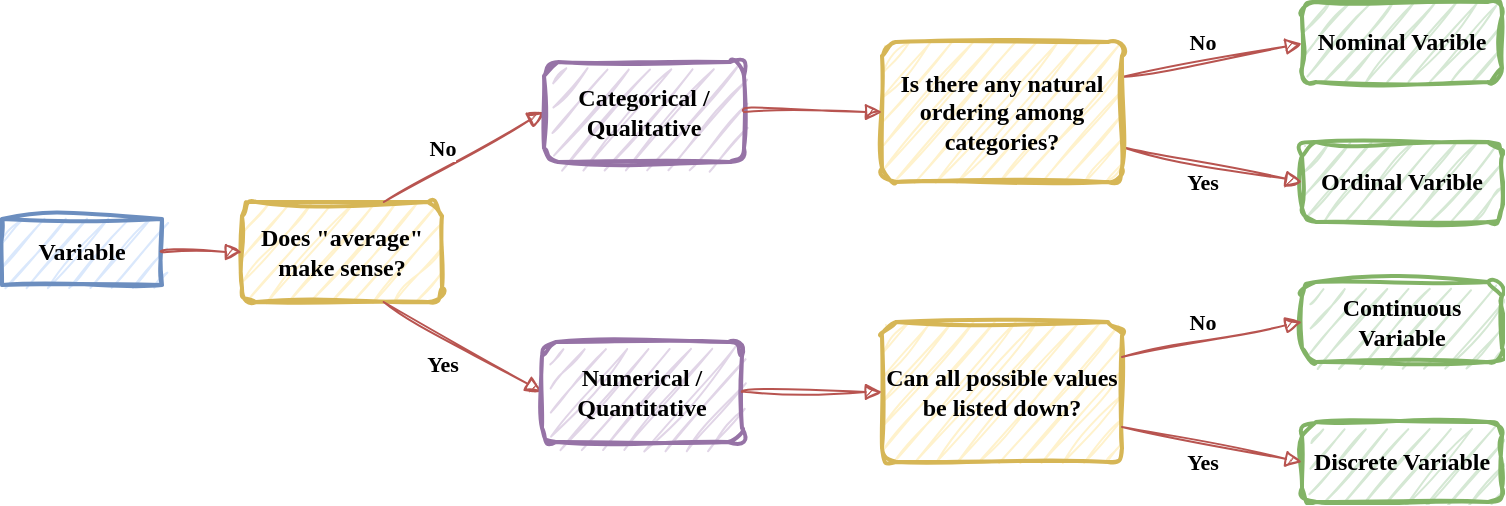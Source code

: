 <mxfile version="23.1.4" type="google">
  <diagram name="Page-1" id="3Ng40qzZv3XH2AlO-ION">
    <mxGraphModel grid="1" page="1" gridSize="10" guides="1" tooltips="1" connect="1" arrows="1" fold="1" pageScale="1" pageWidth="827" pageHeight="1169" math="0" shadow="0">
      <root>
        <mxCell id="0" />
        <mxCell id="1" parent="0" />
        <mxCell id="2" value="Variable" style="whiteSpace=wrap;strokeWidth=2;fillColor=#dae8fc;strokeColor=#6c8ebf;sketch=1;curveFitting=1;jiggle=2;fontFamily=Comic Sans MS;fontStyle=1" vertex="1" parent="1">
          <mxGeometry x="-40" y="108.5" width="80" height="33" as="geometry" />
        </mxCell>
        <mxCell id="3" value="Does &quot;average&quot; make sense?" style="rounded=1;absoluteArcSize=1;arcSize=14;whiteSpace=wrap;strokeWidth=2;fillColor=#fff2cc;strokeColor=#d6b656;sketch=1;curveFitting=1;jiggle=2;fontFamily=Comic Sans MS;fontStyle=1" vertex="1" parent="1">
          <mxGeometry x="80" y="100" width="100" height="50" as="geometry" />
        </mxCell>
        <mxCell id="5" value="Nominal Varible" style="rounded=1;absoluteArcSize=1;arcSize=14;whiteSpace=wrap;strokeWidth=2;fillColor=#d5e8d4;strokeColor=#82b366;sketch=1;curveFitting=1;jiggle=2;fontFamily=Comic Sans MS;fontStyle=1" vertex="1" parent="1">
          <mxGeometry x="610" width="100" height="40" as="geometry" />
        </mxCell>
        <mxCell id="6" value="Ordinal Varible" style="rounded=1;absoluteArcSize=1;arcSize=14;whiteSpace=wrap;strokeWidth=2;fillColor=#d5e8d4;strokeColor=#82b366;sketch=1;curveFitting=1;jiggle=2;fontFamily=Comic Sans MS;fontStyle=1" vertex="1" parent="1">
          <mxGeometry x="610" y="70" width="100" height="40" as="geometry" />
        </mxCell>
        <mxCell id="8" value="" style="curved=1;startArrow=none;endArrow=block;exitX=1.007;exitY=0.501;entryX=0.004;entryY=0.501;sketch=1;curveFitting=1;jiggle=2;fillColor=#f8cecc;strokeColor=#b85450;fontFamily=Comic Sans MS;fontStyle=1" edge="1" parent="1" source="2" target="3">
          <mxGeometry relative="1" as="geometry">
            <Array as="points" />
          </mxGeometry>
        </mxCell>
        <mxCell id="9" value="" style="startArrow=none;endArrow=block;exitX=0.711;exitY=-0.004;entryX=0;entryY=0.5;entryDx=0;entryDy=0;sketch=1;curveFitting=1;jiggle=2;fillColor=#f8cecc;strokeColor=#b85450;fontFamily=Comic Sans MS;fontStyle=1" edge="1" parent="1" source="3" target="1W0gVY_taWUAqvPQwiZC-12">
          <mxGeometry relative="1" as="geometry" />
        </mxCell>
        <mxCell id="1W0gVY_taWUAqvPQwiZC-35" value="No" style="edgeLabel;html=1;align=center;verticalAlign=middle;resizable=0;points=[];fontFamily=Comic Sans MS;fontStyle=1" connectable="0" vertex="1" parent="9">
          <mxGeometry x="-0.118" y="1" relative="1" as="geometry">
            <mxPoint x="-6" y="-7" as="offset" />
          </mxGeometry>
        </mxCell>
        <mxCell id="10" value="" style="startArrow=none;endArrow=block;exitX=1;exitY=0.25;entryX=0.003;entryY=0.519;exitDx=0;exitDy=0;sketch=1;curveFitting=1;jiggle=2;fillColor=#f8cecc;strokeColor=#b85450;fontFamily=Comic Sans MS;fontStyle=1" edge="1" parent="1" source="1W0gVY_taWUAqvPQwiZC-17" target="5">
          <mxGeometry relative="1" as="geometry">
            <mxPoint x="521.851" y="42.851" as="sourcePoint" />
          </mxGeometry>
        </mxCell>
        <mxCell id="1W0gVY_taWUAqvPQwiZC-25" value="No" style="edgeLabel;html=1;align=center;verticalAlign=middle;resizable=0;points=[];fontFamily=Comic Sans MS;fontStyle=1" connectable="0" vertex="1" parent="10">
          <mxGeometry x="-0.423" y="3" relative="1" as="geometry">
            <mxPoint x="14" y="-10" as="offset" />
          </mxGeometry>
        </mxCell>
        <mxCell id="11" value="" style="startArrow=none;endArrow=block;exitX=1;exitY=0.75;entryX=0.003;entryY=0.499;exitDx=0;exitDy=0;sketch=1;curveFitting=1;jiggle=2;fillColor=#f8cecc;strokeColor=#b85450;fontFamily=Comic Sans MS;fontStyle=1" edge="1" parent="1" source="1W0gVY_taWUAqvPQwiZC-17" target="6">
          <mxGeometry relative="1" as="geometry">
            <mxPoint x="522.031" y="82.969" as="sourcePoint" />
          </mxGeometry>
        </mxCell>
        <mxCell id="1W0gVY_taWUAqvPQwiZC-27" value="Yes" style="edgeLabel;html=1;align=center;verticalAlign=middle;resizable=0;points=[];fontFamily=Comic Sans MS;fontStyle=1" connectable="0" vertex="1" parent="11">
          <mxGeometry x="-0.059" y="-1" relative="1" as="geometry">
            <mxPoint x="-2" y="8" as="offset" />
          </mxGeometry>
        </mxCell>
        <mxCell id="12" value="" style="startArrow=none;endArrow=block;exitX=0.711;exitY=1.006;entryX=0;entryY=0.5;entryDx=0;entryDy=0;sketch=1;curveFitting=1;jiggle=2;fillColor=#f8cecc;strokeColor=#b85450;fontFamily=Comic Sans MS;fontStyle=1" edge="1" parent="1" source="3" target="1W0gVY_taWUAqvPQwiZC-14">
          <mxGeometry relative="1" as="geometry">
            <mxPoint x="250" y="188.271" as="targetPoint" />
          </mxGeometry>
        </mxCell>
        <mxCell id="1W0gVY_taWUAqvPQwiZC-36" value="Yes" style="edgeLabel;html=1;align=center;verticalAlign=middle;resizable=0;points=[];fontFamily=Comic Sans MS;fontStyle=1" connectable="0" vertex="1" parent="12">
          <mxGeometry x="0.092" y="-1" relative="1" as="geometry">
            <mxPoint x="-14" y="5" as="offset" />
          </mxGeometry>
        </mxCell>
        <mxCell id="1W0gVY_taWUAqvPQwiZC-12" value="Categorical / Qualitative" style="rounded=1;absoluteArcSize=1;arcSize=14;whiteSpace=wrap;strokeWidth=2;fillColor=#e1d5e7;strokeColor=#9673a6;sketch=1;curveFitting=1;jiggle=2;fontFamily=Comic Sans MS;fontStyle=1" vertex="1" parent="1">
          <mxGeometry x="231" y="30" width="100" height="50" as="geometry" />
        </mxCell>
        <mxCell id="1W0gVY_taWUAqvPQwiZC-14" value="Numerical / Quantitative" style="rounded=1;absoluteArcSize=1;arcSize=14;whiteSpace=wrap;strokeWidth=2;fillColor=#e1d5e7;strokeColor=#9673a6;sketch=1;curveFitting=1;jiggle=2;fontFamily=Comic Sans MS;fontStyle=1" vertex="1" parent="1">
          <mxGeometry x="230" y="170" width="100" height="50" as="geometry" />
        </mxCell>
        <mxCell id="1W0gVY_taWUAqvPQwiZC-17" value="Is there any natural ordering among categories?" style="rounded=1;absoluteArcSize=1;arcSize=14;whiteSpace=wrap;strokeWidth=2;fillColor=#fff2cc;strokeColor=#d6b656;sketch=1;curveFitting=1;jiggle=2;fontFamily=Comic Sans MS;fontStyle=1" vertex="1" parent="1">
          <mxGeometry x="400" y="20" width="120" height="70" as="geometry" />
        </mxCell>
        <mxCell id="1W0gVY_taWUAqvPQwiZC-18" value="Can all possible values be listed down?" style="rounded=1;absoluteArcSize=1;arcSize=14;whiteSpace=wrap;strokeWidth=2;fillColor=#fff2cc;strokeColor=#d6b656;sketch=1;curveFitting=1;jiggle=2;fontFamily=Comic Sans MS;fontStyle=1" vertex="1" parent="1">
          <mxGeometry x="400" y="160" width="120" height="70" as="geometry" />
        </mxCell>
        <mxCell id="1W0gVY_taWUAqvPQwiZC-19" value="" style="curved=1;startArrow=none;endArrow=block;exitX=1;exitY=0.5;entryX=0;entryY=0.5;entryDx=0;entryDy=0;exitDx=0;exitDy=0;sketch=1;curveFitting=1;jiggle=2;fillColor=#f8cecc;strokeColor=#b85450;fontFamily=Comic Sans MS;fontStyle=1" edge="1" parent="1" source="1W0gVY_taWUAqvPQwiZC-12" target="1W0gVY_taWUAqvPQwiZC-17">
          <mxGeometry relative="1" as="geometry">
            <Array as="points" />
            <mxPoint x="50" y="135" as="sourcePoint" />
            <mxPoint x="90" y="135" as="targetPoint" />
          </mxGeometry>
        </mxCell>
        <mxCell id="1W0gVY_taWUAqvPQwiZC-20" value="" style="curved=1;startArrow=none;endArrow=block;exitX=1;exitY=0.5;entryX=0;entryY=0.5;entryDx=0;entryDy=0;exitDx=0;exitDy=0;sketch=1;curveFitting=1;jiggle=2;fillColor=#f8cecc;strokeColor=#b85450;fontFamily=Comic Sans MS;fontStyle=1" edge="1" parent="1" source="1W0gVY_taWUAqvPQwiZC-14" target="1W0gVY_taWUAqvPQwiZC-18">
          <mxGeometry relative="1" as="geometry">
            <Array as="points" />
            <mxPoint x="341" y="65" as="sourcePoint" />
            <mxPoint x="410" y="65" as="targetPoint" />
          </mxGeometry>
        </mxCell>
        <mxCell id="1W0gVY_taWUAqvPQwiZC-21" value="Continuous Variable" style="rounded=1;absoluteArcSize=1;arcSize=14;whiteSpace=wrap;strokeWidth=2;fillColor=#d5e8d4;strokeColor=#82b366;sketch=1;curveFitting=1;jiggle=2;fontFamily=Comic Sans MS;fontStyle=1" vertex="1" parent="1">
          <mxGeometry x="610" y="140" width="100" height="40" as="geometry" />
        </mxCell>
        <mxCell id="1W0gVY_taWUAqvPQwiZC-22" value="Discrete Variable" style="rounded=1;absoluteArcSize=1;arcSize=14;whiteSpace=wrap;strokeWidth=2;fillColor=#d5e8d4;strokeColor=#82b366;sketch=1;curveFitting=1;jiggle=2;fontFamily=Comic Sans MS;fontStyle=1" vertex="1" parent="1">
          <mxGeometry x="610" y="210" width="100" height="40" as="geometry" />
        </mxCell>
        <mxCell id="1W0gVY_taWUAqvPQwiZC-31" value="" style="startArrow=none;endArrow=block;exitX=1;exitY=0.25;entryX=0;entryY=0.5;exitDx=0;exitDy=0;sketch=1;curveFitting=1;jiggle=2;fillColor=#f8cecc;strokeColor=#b85450;fontFamily=Comic Sans MS;entryDx=0;entryDy=0;fontStyle=1" edge="1" parent="1" source="1W0gVY_taWUAqvPQwiZC-18" target="1W0gVY_taWUAqvPQwiZC-21">
          <mxGeometry relative="1" as="geometry">
            <mxPoint x="530" y="177" as="sourcePoint" />
            <mxPoint x="620" y="160" as="targetPoint" />
          </mxGeometry>
        </mxCell>
        <mxCell id="1W0gVY_taWUAqvPQwiZC-32" value="No" style="edgeLabel;html=1;align=center;verticalAlign=middle;resizable=0;points=[];fontFamily=Comic Sans MS;fontStyle=1" connectable="0" vertex="1" parent="1W0gVY_taWUAqvPQwiZC-31">
          <mxGeometry x="-0.423" y="3" relative="1" as="geometry">
            <mxPoint x="14" y="-10" as="offset" />
          </mxGeometry>
        </mxCell>
        <mxCell id="1W0gVY_taWUAqvPQwiZC-33" value="" style="startArrow=none;endArrow=block;exitX=1;exitY=0.75;entryX=0;entryY=0.5;exitDx=0;exitDy=0;sketch=1;curveFitting=1;jiggle=2;fillColor=#f8cecc;strokeColor=#b85450;fontFamily=Comic Sans MS;entryDx=0;entryDy=0;fontStyle=1" edge="1" parent="1" source="1W0gVY_taWUAqvPQwiZC-18" target="1W0gVY_taWUAqvPQwiZC-22">
          <mxGeometry relative="1" as="geometry">
            <mxPoint x="520" y="213" as="sourcePoint" />
            <mxPoint x="610" y="230" as="targetPoint" />
          </mxGeometry>
        </mxCell>
        <mxCell id="1W0gVY_taWUAqvPQwiZC-34" value="Yes" style="edgeLabel;html=1;align=center;verticalAlign=middle;resizable=0;points=[];fontFamily=Comic Sans MS;fontStyle=1" connectable="0" vertex="1" parent="1W0gVY_taWUAqvPQwiZC-33">
          <mxGeometry x="-0.059" y="-1" relative="1" as="geometry">
            <mxPoint x="-2" y="8" as="offset" />
          </mxGeometry>
        </mxCell>
      </root>
    </mxGraphModel>
  </diagram>
</mxfile>
